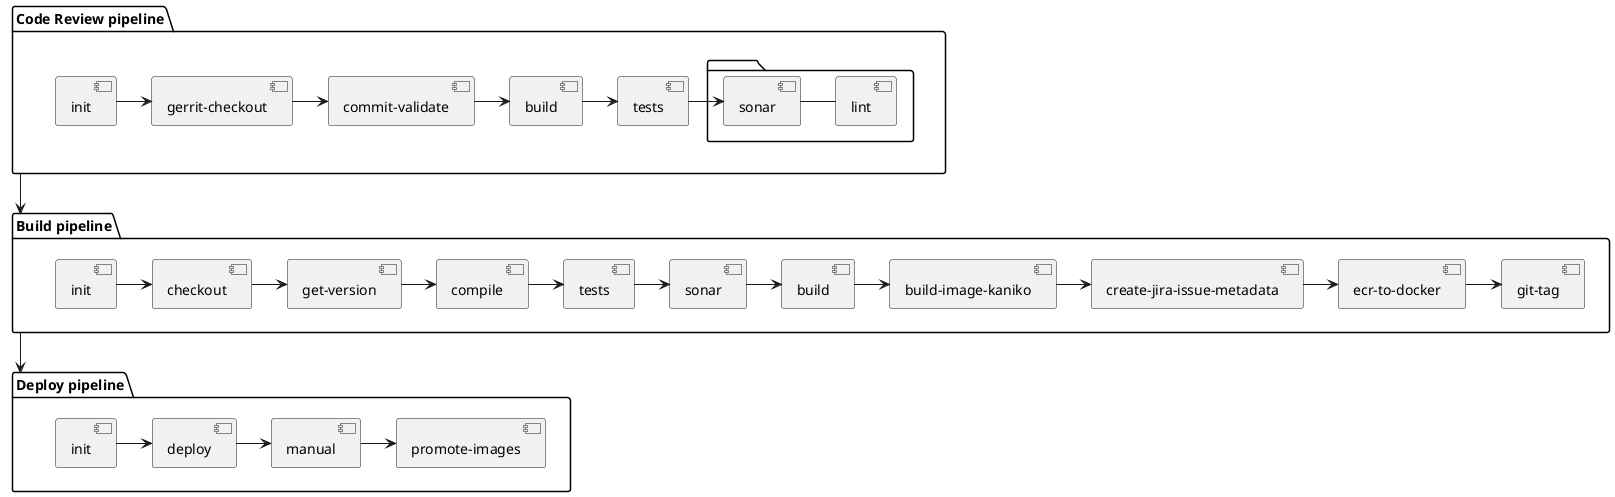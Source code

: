 @startuml
package "Code Review pipeline" as 1 {
[init] as i
[gerrit-checkout]
[commit-validate]
[build] as b
[tests] as t
package {
[sonar] as s
[lint]
}

i->[gerrit-checkout]
[gerrit-checkout]->[commit-validate]
[commit-validate]->b
b->t
t->s
s-[lint]
}


package "Build pipeline" as 2 {
[init] as i1
[checkout]
[get-version]
[compile]
[tests] as t1
[sonar] as s1
[build] as b1
[build-image-kaniko]
[create-jira-issue-metadata]
[ecr-to-docker]
[git-tag]

i1->[checkout]
[checkout]->[get-version]
[get-version]->[compile]
[compile]->t1
t1->s1
s1->b1
b1->[build-image-kaniko]
[build-image-kaniko]->[create-jira-issue-metadata]
[create-jira-issue-metadata]->[ecr-to-docker]
[ecr-to-docker]->[git-tag]
}

package "Deploy pipeline" as 3 {
[init] as i2
i2->[deploy]
[deploy]->[manual]
[manual]->[promote-images]
}

1 -down->2
2 -down->3
@enduml